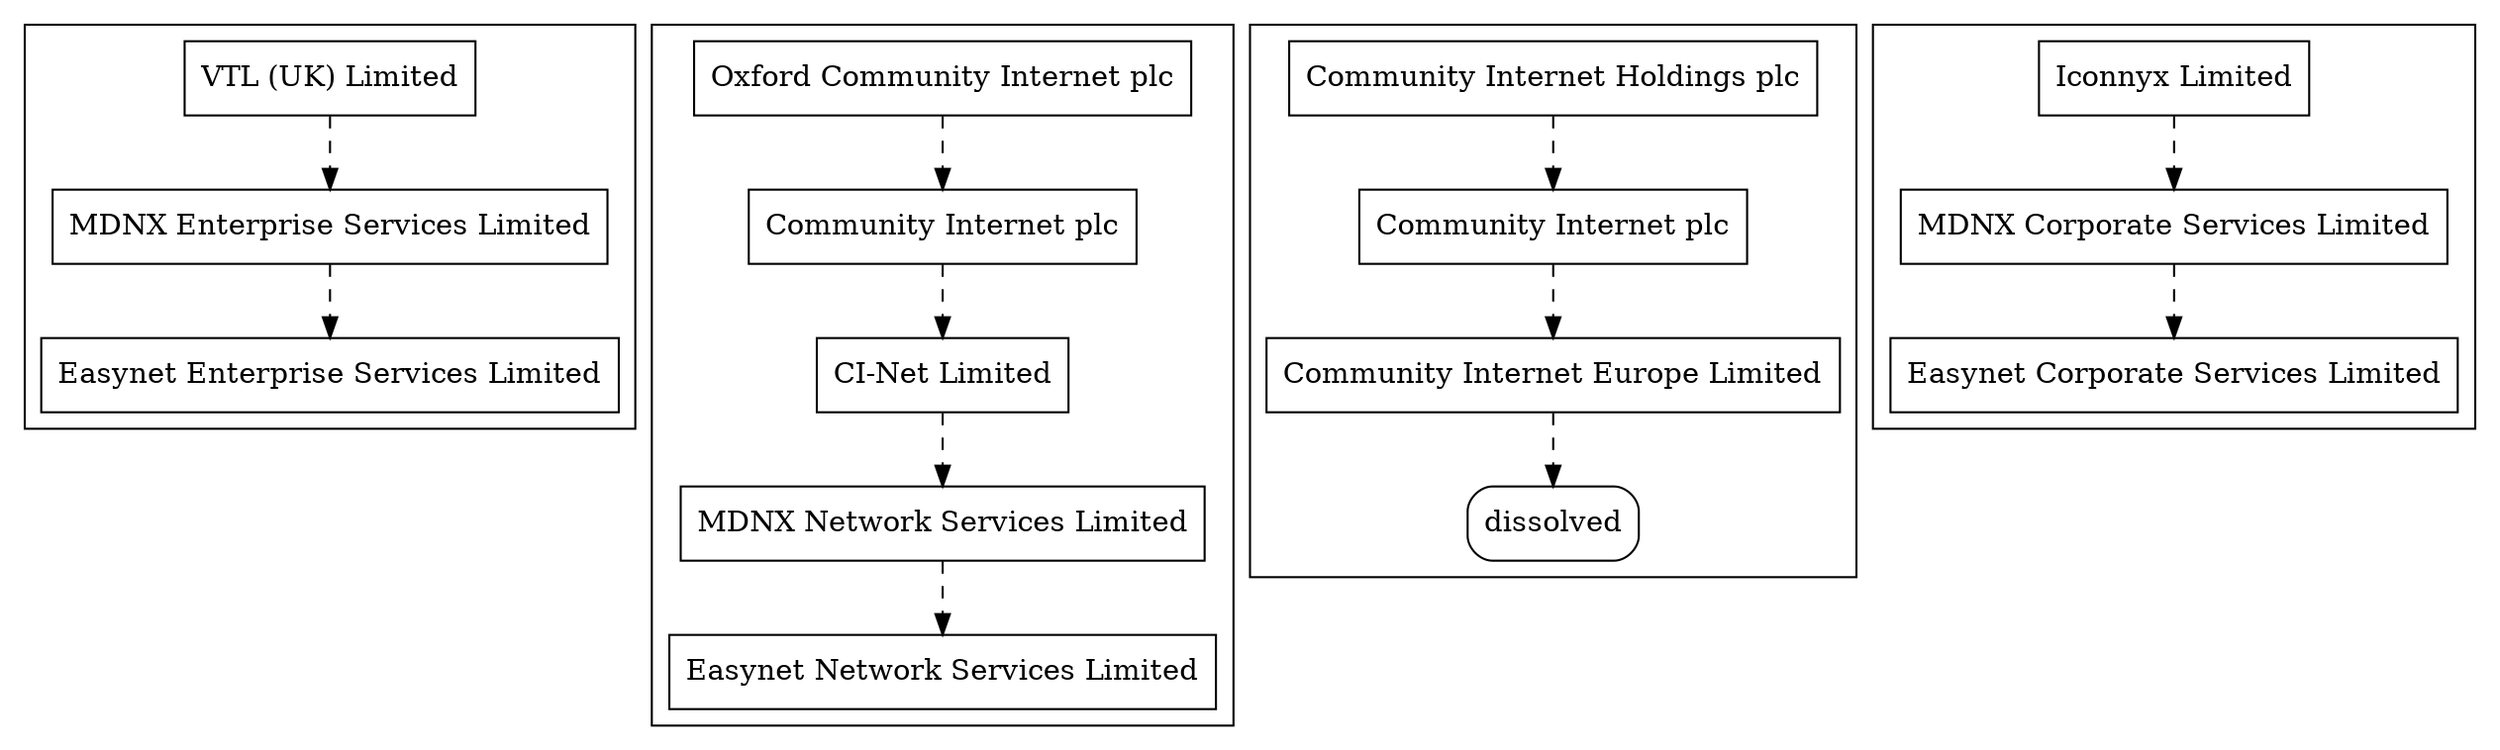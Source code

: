 digraph {
	node [shape=box];
	edge [style=dashed];

	// corporate renamings
	subgraph "cluster-04287100" {
		"04287100-20010913" ->
		"04287100-20101115" ->
		"04287100-20140829";
	}

	subgraph "cluster-03155758" {
		"03155758-19960201" ->
		"03155758-19990412" ->
		"03155758-20080328" ->
		"03155758-20110214" ->
		"03155758-20140829";
	}

	subgraph "cluster-03155995" {
		"03155995-19960206" ->
		"03155995-19970919" ->
		"03155995-19990408" ->
		"03155995-20100715";
	}

	subgraph "cluster-06487557" {
		"06487557-20080129" ->
		"06487557-20121105" ->
		"06487557-20140829";
	}

	"04287100-20010913" [label="VTL (UK) Limited"];
	"04287100-20101115" [label="MDNX Enterprise Services Limited"];
	"04287100-20140829" [label="Easynet Enterprise Services Limited"];

	"03155758-19960201" [label="Oxford Community Internet plc"];
	"03155758-19990412" [label="Community Internet plc"];
	"03155758-20080328" [label="CI-Net Limited"];
	"03155758-20110214" [label="MDNX Network Services Limited"];
	"03155758-20140829" [label="Easynet Network Services Limited"];

	"03155995-19960206" [label="Community Internet Holdings plc"];
	"03155995-19970919" [label="Community Internet plc"];
	"03155995-19990408" [label="Community Internet Europe Limited"];
	"03155995-20100715" [label="dissolved", style=rounded];

	"06487557-20080129" [label="Iconnyx Limited"];
	"06487557-20121105" [label="MDNX Corporate Services Limited"];
	"06487557-20140829" [label="Easynet Corporate Services Limited"];
}
